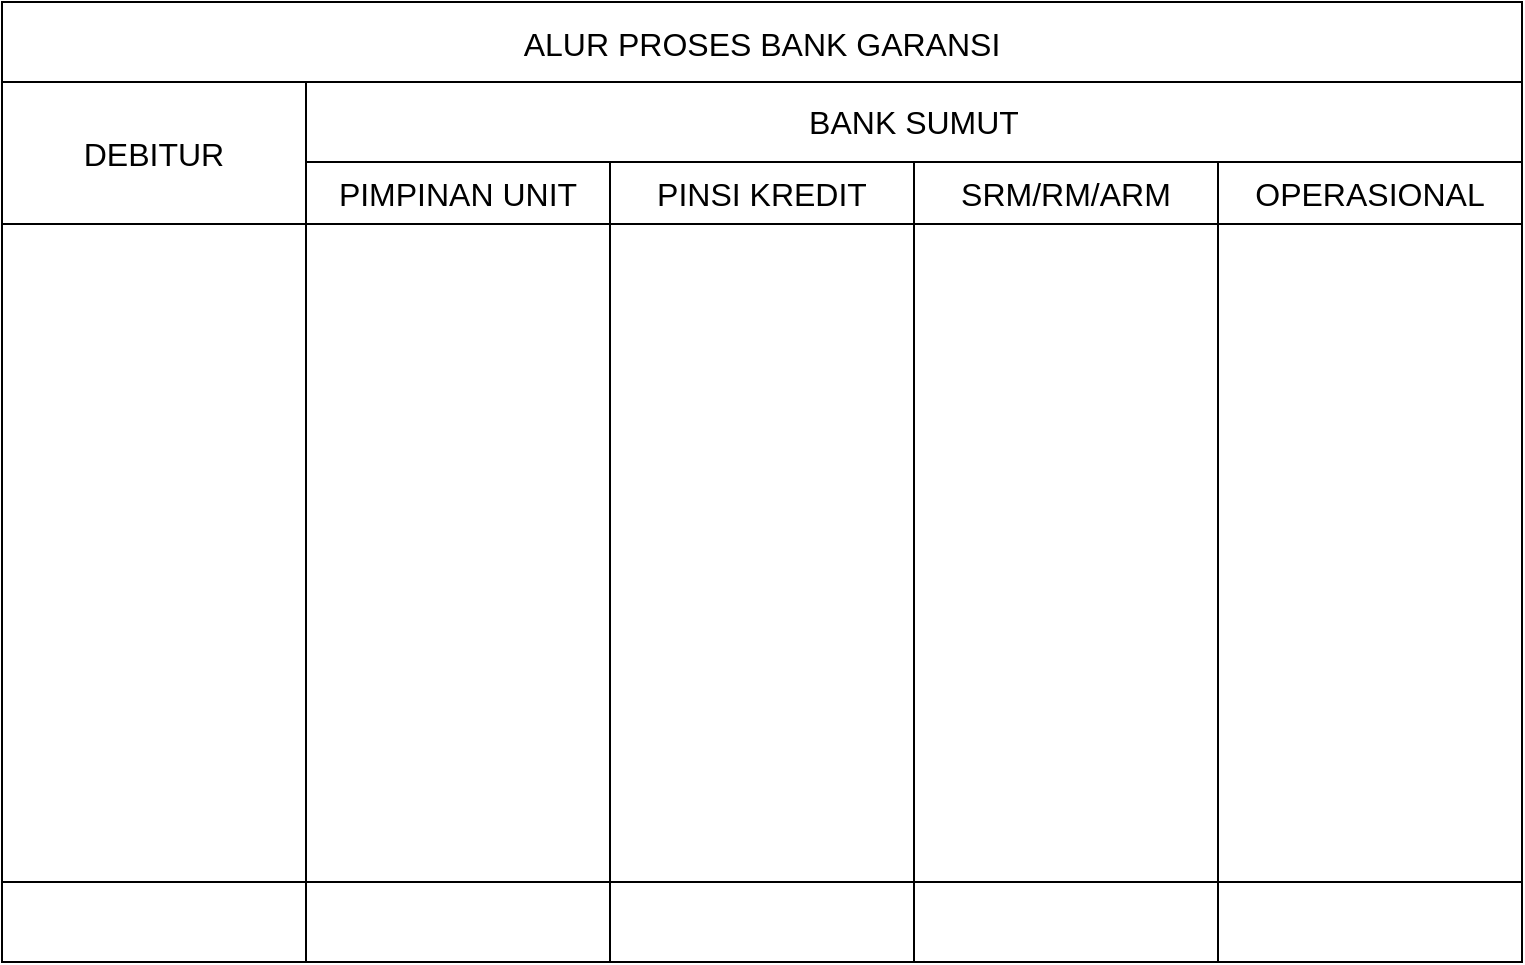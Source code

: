 <mxfile version="21.6.1" type="github">
  <diagram name="Halaman-1" id="EVRH7myTxZeotE2CbXcZ">
    <mxGraphModel dx="1257" dy="723" grid="1" gridSize="10" guides="1" tooltips="1" connect="1" arrows="1" fold="1" page="1" pageScale="1" pageWidth="827" pageHeight="1169" math="0" shadow="0">
      <root>
        <object label="" id="0">
          <mxCell />
        </object>
        <mxCell id="1" parent="0" />
        <mxCell id="Ad9V5zWNFAvav9V-upZD-27" value="ALUR PROSES BANK GARANSI" style="shape=table;startSize=40;container=1;collapsible=0;childLayout=tableLayout;fontSize=16;" parent="1" vertex="1">
          <mxGeometry x="40" y="40" width="760" height="480" as="geometry" />
        </mxCell>
        <mxCell id="Ad9V5zWNFAvav9V-upZD-28" value="" style="shape=tableRow;horizontal=0;startSize=0;swimlaneHead=0;swimlaneBody=0;strokeColor=inherit;top=0;left=0;bottom=0;right=0;collapsible=0;dropTarget=0;fillColor=none;points=[[0,0.5],[1,0.5]];portConstraint=eastwest;fontSize=16;" parent="Ad9V5zWNFAvav9V-upZD-27" vertex="1">
          <mxGeometry y="40" width="760" height="40" as="geometry" />
        </mxCell>
        <mxCell id="Ad9V5zWNFAvav9V-upZD-29" value="DEBITUR" style="shape=partialRectangle;html=1;whiteSpace=wrap;connectable=0;strokeColor=inherit;overflow=hidden;fillColor=none;top=0;left=0;bottom=0;right=0;pointerEvents=1;fontSize=16;rowspan=2;colspan=1;" parent="Ad9V5zWNFAvav9V-upZD-28" vertex="1">
          <mxGeometry width="152" height="71" as="geometry">
            <mxRectangle width="152" height="40" as="alternateBounds" />
          </mxGeometry>
        </mxCell>
        <mxCell id="Ad9V5zWNFAvav9V-upZD-30" value="BANK SUMUT" style="shape=partialRectangle;html=1;whiteSpace=wrap;connectable=0;strokeColor=inherit;overflow=hidden;fillColor=none;top=0;left=0;bottom=0;right=0;pointerEvents=1;fontSize=16;rowspan=1;colspan=4;" parent="Ad9V5zWNFAvav9V-upZD-28" vertex="1">
          <mxGeometry x="152" width="608" height="40" as="geometry">
            <mxRectangle width="152" height="40" as="alternateBounds" />
          </mxGeometry>
        </mxCell>
        <mxCell id="Ad9V5zWNFAvav9V-upZD-31" value="" style="shape=partialRectangle;html=1;whiteSpace=wrap;connectable=0;strokeColor=inherit;overflow=hidden;fillColor=none;top=0;left=0;bottom=0;right=0;pointerEvents=1;fontSize=16;" parent="Ad9V5zWNFAvav9V-upZD-28" vertex="1" visible="0">
          <mxGeometry x="304" width="152" height="40" as="geometry">
            <mxRectangle width="152" height="40" as="alternateBounds" />
          </mxGeometry>
        </mxCell>
        <mxCell id="Ad9V5zWNFAvav9V-upZD-32" value="" style="shape=partialRectangle;html=1;whiteSpace=wrap;connectable=0;strokeColor=inherit;overflow=hidden;fillColor=none;top=0;left=0;bottom=0;right=0;pointerEvents=1;fontSize=16;" parent="Ad9V5zWNFAvav9V-upZD-28" vertex="1" visible="0">
          <mxGeometry x="456" width="152" height="40" as="geometry">
            <mxRectangle width="152" height="40" as="alternateBounds" />
          </mxGeometry>
        </mxCell>
        <mxCell id="Ad9V5zWNFAvav9V-upZD-33" value="" style="shape=partialRectangle;html=1;whiteSpace=wrap;connectable=0;strokeColor=inherit;overflow=hidden;fillColor=none;top=0;left=0;bottom=0;right=0;pointerEvents=1;fontSize=16;" parent="Ad9V5zWNFAvav9V-upZD-28" vertex="1" visible="0">
          <mxGeometry x="608" width="152" height="40" as="geometry">
            <mxRectangle width="152" height="40" as="alternateBounds" />
          </mxGeometry>
        </mxCell>
        <mxCell id="Ad9V5zWNFAvav9V-upZD-34" value="" style="shape=tableRow;horizontal=0;startSize=0;swimlaneHead=0;swimlaneBody=0;strokeColor=inherit;top=0;left=0;bottom=0;right=0;collapsible=0;dropTarget=0;fillColor=none;points=[[0,0.5],[1,0.5]];portConstraint=eastwest;fontSize=16;" parent="Ad9V5zWNFAvav9V-upZD-27" vertex="1">
          <mxGeometry y="80" width="760" height="31" as="geometry" />
        </mxCell>
        <mxCell id="Ad9V5zWNFAvav9V-upZD-35" value="" style="shape=partialRectangle;html=1;whiteSpace=wrap;connectable=0;strokeColor=inherit;overflow=hidden;fillColor=none;top=0;left=0;bottom=0;right=0;pointerEvents=1;fontSize=16;" parent="Ad9V5zWNFAvav9V-upZD-34" vertex="1" visible="0">
          <mxGeometry width="152" height="31" as="geometry">
            <mxRectangle width="152" height="31" as="alternateBounds" />
          </mxGeometry>
        </mxCell>
        <mxCell id="Ad9V5zWNFAvav9V-upZD-36" value="PIMPINAN UNIT" style="shape=partialRectangle;html=1;whiteSpace=wrap;connectable=0;strokeColor=inherit;overflow=hidden;fillColor=none;top=0;left=0;bottom=0;right=0;pointerEvents=1;fontSize=16;" parent="Ad9V5zWNFAvav9V-upZD-34" vertex="1">
          <mxGeometry x="152" width="152" height="31" as="geometry">
            <mxRectangle width="152" height="31" as="alternateBounds" />
          </mxGeometry>
        </mxCell>
        <mxCell id="Ad9V5zWNFAvav9V-upZD-37" value="PINSI KREDIT" style="shape=partialRectangle;html=1;whiteSpace=wrap;connectable=0;strokeColor=inherit;overflow=hidden;fillColor=none;top=0;left=0;bottom=0;right=0;pointerEvents=1;fontSize=16;" parent="Ad9V5zWNFAvav9V-upZD-34" vertex="1">
          <mxGeometry x="304" width="152" height="31" as="geometry">
            <mxRectangle width="152" height="31" as="alternateBounds" />
          </mxGeometry>
        </mxCell>
        <mxCell id="Ad9V5zWNFAvav9V-upZD-38" value="SRM/RM/ARM" style="shape=partialRectangle;html=1;whiteSpace=wrap;connectable=0;strokeColor=inherit;overflow=hidden;fillColor=none;top=0;left=0;bottom=0;right=0;pointerEvents=1;fontSize=16;" parent="Ad9V5zWNFAvav9V-upZD-34" vertex="1">
          <mxGeometry x="456" width="152" height="31" as="geometry">
            <mxRectangle width="152" height="31" as="alternateBounds" />
          </mxGeometry>
        </mxCell>
        <mxCell id="Ad9V5zWNFAvav9V-upZD-39" value="OPERASIONAL" style="shape=partialRectangle;html=1;whiteSpace=wrap;connectable=0;strokeColor=inherit;overflow=hidden;fillColor=none;top=0;left=0;bottom=0;right=0;pointerEvents=1;fontSize=16;" parent="Ad9V5zWNFAvav9V-upZD-34" vertex="1">
          <mxGeometry x="608" width="152" height="31" as="geometry">
            <mxRectangle width="152" height="31" as="alternateBounds" />
          </mxGeometry>
        </mxCell>
        <mxCell id="Ad9V5zWNFAvav9V-upZD-40" value="" style="shape=tableRow;horizontal=0;startSize=0;swimlaneHead=0;swimlaneBody=0;strokeColor=inherit;top=0;left=0;bottom=0;right=0;collapsible=0;dropTarget=0;fillColor=none;points=[[0,0.5],[1,0.5]];portConstraint=eastwest;fontSize=16;" parent="Ad9V5zWNFAvav9V-upZD-27" vertex="1">
          <mxGeometry y="111" width="760" height="329" as="geometry" />
        </mxCell>
        <mxCell id="Ad9V5zWNFAvav9V-upZD-41" value="" style="shape=partialRectangle;html=1;whiteSpace=wrap;connectable=0;strokeColor=inherit;overflow=hidden;fillColor=none;top=0;left=0;bottom=0;right=0;pointerEvents=1;fontSize=16;" parent="Ad9V5zWNFAvav9V-upZD-40" vertex="1">
          <mxGeometry width="152" height="329" as="geometry">
            <mxRectangle width="152" height="329" as="alternateBounds" />
          </mxGeometry>
        </mxCell>
        <mxCell id="Ad9V5zWNFAvav9V-upZD-42" value="" style="shape=partialRectangle;html=1;whiteSpace=wrap;connectable=0;strokeColor=inherit;overflow=hidden;fillColor=none;top=0;left=0;bottom=0;right=0;pointerEvents=1;fontSize=16;" parent="Ad9V5zWNFAvav9V-upZD-40" vertex="1">
          <mxGeometry x="152" width="152" height="329" as="geometry">
            <mxRectangle width="152" height="329" as="alternateBounds" />
          </mxGeometry>
        </mxCell>
        <mxCell id="Ad9V5zWNFAvav9V-upZD-43" value="" style="shape=partialRectangle;html=1;whiteSpace=wrap;connectable=0;strokeColor=inherit;overflow=hidden;fillColor=none;top=0;left=0;bottom=0;right=0;pointerEvents=1;fontSize=16;" parent="Ad9V5zWNFAvav9V-upZD-40" vertex="1">
          <mxGeometry x="304" width="152" height="329" as="geometry">
            <mxRectangle width="152" height="329" as="alternateBounds" />
          </mxGeometry>
        </mxCell>
        <mxCell id="Ad9V5zWNFAvav9V-upZD-44" value="" style="shape=partialRectangle;html=1;whiteSpace=wrap;connectable=0;strokeColor=inherit;overflow=hidden;fillColor=none;top=0;left=0;bottom=0;right=0;pointerEvents=1;fontSize=16;" parent="Ad9V5zWNFAvav9V-upZD-40" vertex="1">
          <mxGeometry x="456" width="152" height="329" as="geometry">
            <mxRectangle width="152" height="329" as="alternateBounds" />
          </mxGeometry>
        </mxCell>
        <mxCell id="Ad9V5zWNFAvav9V-upZD-45" value="" style="shape=partialRectangle;html=1;whiteSpace=wrap;connectable=0;strokeColor=inherit;overflow=hidden;fillColor=none;top=0;left=0;bottom=0;right=0;pointerEvents=1;fontSize=16;" parent="Ad9V5zWNFAvav9V-upZD-40" vertex="1">
          <mxGeometry x="608" width="152" height="329" as="geometry">
            <mxRectangle width="152" height="329" as="alternateBounds" />
          </mxGeometry>
        </mxCell>
        <mxCell id="Ad9V5zWNFAvav9V-upZD-46" value="" style="shape=tableRow;horizontal=0;startSize=0;swimlaneHead=0;swimlaneBody=0;strokeColor=inherit;top=0;left=0;bottom=0;right=0;collapsible=0;dropTarget=0;fillColor=none;points=[[0,0.5],[1,0.5]];portConstraint=eastwest;fontSize=16;" parent="Ad9V5zWNFAvav9V-upZD-27" vertex="1">
          <mxGeometry y="440" width="760" height="40" as="geometry" />
        </mxCell>
        <mxCell id="Ad9V5zWNFAvav9V-upZD-47" value="" style="shape=partialRectangle;html=1;whiteSpace=wrap;connectable=0;strokeColor=inherit;overflow=hidden;fillColor=none;top=0;left=0;bottom=0;right=0;pointerEvents=1;fontSize=16;" parent="Ad9V5zWNFAvav9V-upZD-46" vertex="1">
          <mxGeometry width="152" height="40" as="geometry">
            <mxRectangle width="152" height="40" as="alternateBounds" />
          </mxGeometry>
        </mxCell>
        <mxCell id="Ad9V5zWNFAvav9V-upZD-48" value="" style="shape=partialRectangle;html=1;whiteSpace=wrap;connectable=0;strokeColor=inherit;overflow=hidden;fillColor=none;top=0;left=0;bottom=0;right=0;pointerEvents=1;fontSize=16;" parent="Ad9V5zWNFAvav9V-upZD-46" vertex="1">
          <mxGeometry x="152" width="152" height="40" as="geometry">
            <mxRectangle width="152" height="40" as="alternateBounds" />
          </mxGeometry>
        </mxCell>
        <mxCell id="Ad9V5zWNFAvav9V-upZD-49" value="" style="shape=partialRectangle;html=1;whiteSpace=wrap;connectable=0;strokeColor=inherit;overflow=hidden;fillColor=none;top=0;left=0;bottom=0;right=0;pointerEvents=1;fontSize=16;" parent="Ad9V5zWNFAvav9V-upZD-46" vertex="1">
          <mxGeometry x="304" width="152" height="40" as="geometry">
            <mxRectangle width="152" height="40" as="alternateBounds" />
          </mxGeometry>
        </mxCell>
        <mxCell id="Ad9V5zWNFAvav9V-upZD-50" value="" style="shape=partialRectangle;html=1;whiteSpace=wrap;connectable=0;strokeColor=inherit;overflow=hidden;fillColor=none;top=0;left=0;bottom=0;right=0;pointerEvents=1;fontSize=16;" parent="Ad9V5zWNFAvav9V-upZD-46" vertex="1">
          <mxGeometry x="456" width="152" height="40" as="geometry">
            <mxRectangle width="152" height="40" as="alternateBounds" />
          </mxGeometry>
        </mxCell>
        <mxCell id="Ad9V5zWNFAvav9V-upZD-51" value="" style="shape=partialRectangle;html=1;whiteSpace=wrap;connectable=0;strokeColor=inherit;overflow=hidden;fillColor=none;top=0;left=0;bottom=0;right=0;pointerEvents=1;fontSize=16;" parent="Ad9V5zWNFAvav9V-upZD-46" vertex="1">
          <mxGeometry x="608" width="152" height="40" as="geometry">
            <mxRectangle width="152" height="40" as="alternateBounds" />
          </mxGeometry>
        </mxCell>
      </root>
    </mxGraphModel>
  </diagram>
</mxfile>

